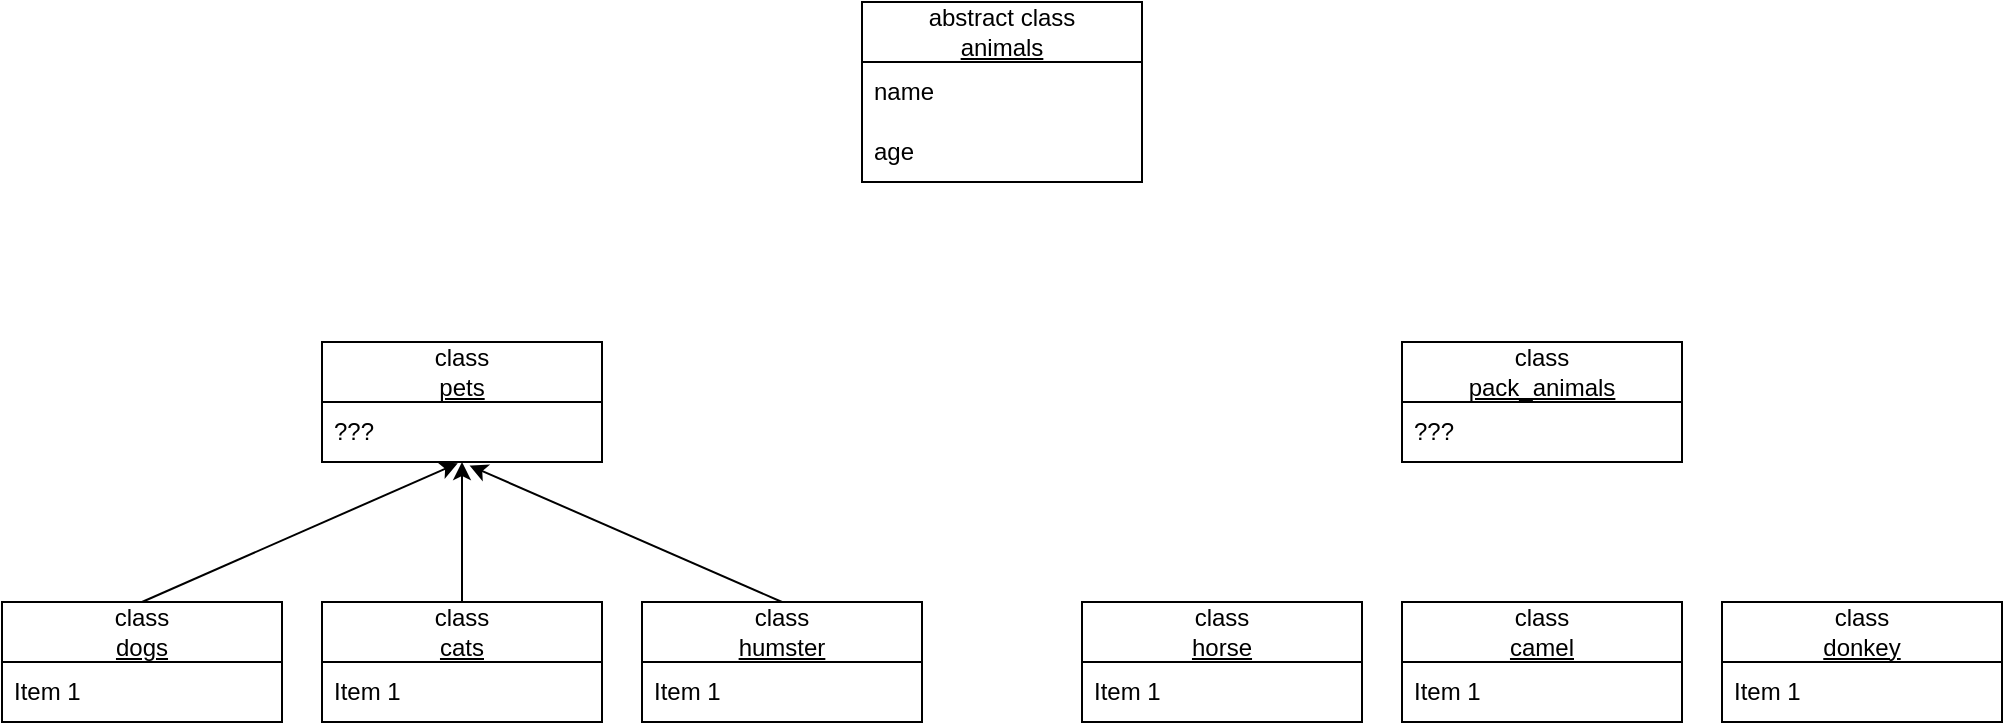 <mxfile version="21.1.8" type="github">
  <diagram name="Page-1" id="QW2edVtM4x1Y-tCMq49f">
    <mxGraphModel dx="1938" dy="680" grid="1" gridSize="10" guides="1" tooltips="1" connect="1" arrows="1" fold="1" page="1" pageScale="1" pageWidth="827" pageHeight="1169" math="0" shadow="0">
      <root>
        <mxCell id="0" />
        <mxCell id="1" parent="0" />
        <mxCell id="9PZWjTOa6fIL-mQ5FGQS-2" value="abstract class&lt;br&gt;&lt;u&gt;animals&lt;/u&gt;" style="swimlane;fontStyle=0;childLayout=stackLayout;horizontal=1;startSize=30;horizontalStack=0;resizeParent=1;resizeParentMax=0;resizeLast=0;collapsible=1;marginBottom=0;whiteSpace=wrap;html=1;" vertex="1" parent="1">
          <mxGeometry x="390" y="60" width="140" height="90" as="geometry" />
        </mxCell>
        <mxCell id="9PZWjTOa6fIL-mQ5FGQS-3" value="name" style="text;strokeColor=none;fillColor=none;align=left;verticalAlign=middle;spacingLeft=4;spacingRight=4;overflow=hidden;points=[[0,0.5],[1,0.5]];portConstraint=eastwest;rotatable=0;whiteSpace=wrap;html=1;" vertex="1" parent="9PZWjTOa6fIL-mQ5FGQS-2">
          <mxGeometry y="30" width="140" height="30" as="geometry" />
        </mxCell>
        <mxCell id="9PZWjTOa6fIL-mQ5FGQS-4" value="age" style="text;strokeColor=none;fillColor=none;align=left;verticalAlign=middle;spacingLeft=4;spacingRight=4;overflow=hidden;points=[[0,0.5],[1,0.5]];portConstraint=eastwest;rotatable=0;whiteSpace=wrap;html=1;" vertex="1" parent="9PZWjTOa6fIL-mQ5FGQS-2">
          <mxGeometry y="60" width="140" height="30" as="geometry" />
        </mxCell>
        <mxCell id="9PZWjTOa6fIL-mQ5FGQS-6" value="class&lt;br&gt;&lt;u&gt;pets&lt;/u&gt;" style="swimlane;fontStyle=0;childLayout=stackLayout;horizontal=1;startSize=30;horizontalStack=0;resizeParent=1;resizeParentMax=0;resizeLast=0;collapsible=1;marginBottom=0;whiteSpace=wrap;html=1;" vertex="1" parent="1">
          <mxGeometry x="120" y="230" width="140" height="60" as="geometry" />
        </mxCell>
        <mxCell id="9PZWjTOa6fIL-mQ5FGQS-8" value="???" style="text;strokeColor=none;fillColor=none;align=left;verticalAlign=middle;spacingLeft=4;spacingRight=4;overflow=hidden;points=[[0,0.5],[1,0.5]];portConstraint=eastwest;rotatable=0;whiteSpace=wrap;html=1;" vertex="1" parent="9PZWjTOa6fIL-mQ5FGQS-6">
          <mxGeometry y="30" width="140" height="30" as="geometry" />
        </mxCell>
        <mxCell id="9PZWjTOa6fIL-mQ5FGQS-10" value="class&lt;br&gt;&lt;u&gt;dogs&lt;/u&gt;" style="swimlane;fontStyle=0;childLayout=stackLayout;horizontal=1;startSize=30;horizontalStack=0;resizeParent=1;resizeParentMax=0;resizeLast=0;collapsible=1;marginBottom=0;whiteSpace=wrap;html=1;" vertex="1" parent="1">
          <mxGeometry x="-40" y="360" width="140" height="60" as="geometry" />
        </mxCell>
        <mxCell id="9PZWjTOa6fIL-mQ5FGQS-11" value="Item 1" style="text;strokeColor=none;fillColor=none;align=left;verticalAlign=middle;spacingLeft=4;spacingRight=4;overflow=hidden;points=[[0,0.5],[1,0.5]];portConstraint=eastwest;rotatable=0;whiteSpace=wrap;html=1;" vertex="1" parent="9PZWjTOa6fIL-mQ5FGQS-10">
          <mxGeometry y="30" width="140" height="30" as="geometry" />
        </mxCell>
        <mxCell id="9PZWjTOa6fIL-mQ5FGQS-14" value="class&lt;br&gt;&lt;u&gt;cats&lt;/u&gt;" style="swimlane;fontStyle=0;childLayout=stackLayout;horizontal=1;startSize=30;horizontalStack=0;resizeParent=1;resizeParentMax=0;resizeLast=0;collapsible=1;marginBottom=0;whiteSpace=wrap;html=1;" vertex="1" parent="1">
          <mxGeometry x="120" y="360" width="140" height="60" as="geometry" />
        </mxCell>
        <mxCell id="9PZWjTOa6fIL-mQ5FGQS-15" value="Item 1" style="text;strokeColor=none;fillColor=none;align=left;verticalAlign=middle;spacingLeft=4;spacingRight=4;overflow=hidden;points=[[0,0.5],[1,0.5]];portConstraint=eastwest;rotatable=0;whiteSpace=wrap;html=1;" vertex="1" parent="9PZWjTOa6fIL-mQ5FGQS-14">
          <mxGeometry y="30" width="140" height="30" as="geometry" />
        </mxCell>
        <mxCell id="9PZWjTOa6fIL-mQ5FGQS-20" value="class&lt;br&gt;&lt;u&gt;humster&lt;/u&gt;" style="swimlane;fontStyle=0;childLayout=stackLayout;horizontal=1;startSize=30;horizontalStack=0;resizeParent=1;resizeParentMax=0;resizeLast=0;collapsible=1;marginBottom=0;whiteSpace=wrap;html=1;" vertex="1" parent="1">
          <mxGeometry x="280" y="360" width="140" height="60" as="geometry" />
        </mxCell>
        <mxCell id="9PZWjTOa6fIL-mQ5FGQS-21" value="Item 1" style="text;strokeColor=none;fillColor=none;align=left;verticalAlign=middle;spacingLeft=4;spacingRight=4;overflow=hidden;points=[[0,0.5],[1,0.5]];portConstraint=eastwest;rotatable=0;whiteSpace=wrap;html=1;" vertex="1" parent="9PZWjTOa6fIL-mQ5FGQS-20">
          <mxGeometry y="30" width="140" height="30" as="geometry" />
        </mxCell>
        <mxCell id="9PZWjTOa6fIL-mQ5FGQS-22" value="class&lt;br&gt;&lt;u&gt;pack_animals&lt;/u&gt;" style="swimlane;fontStyle=0;childLayout=stackLayout;horizontal=1;startSize=30;horizontalStack=0;resizeParent=1;resizeParentMax=0;resizeLast=0;collapsible=1;marginBottom=0;whiteSpace=wrap;html=1;" vertex="1" parent="1">
          <mxGeometry x="660" y="230" width="140" height="60" as="geometry" />
        </mxCell>
        <mxCell id="9PZWjTOa6fIL-mQ5FGQS-23" value="???" style="text;strokeColor=none;fillColor=none;align=left;verticalAlign=middle;spacingLeft=4;spacingRight=4;overflow=hidden;points=[[0,0.5],[1,0.5]];portConstraint=eastwest;rotatable=0;whiteSpace=wrap;html=1;" vertex="1" parent="9PZWjTOa6fIL-mQ5FGQS-22">
          <mxGeometry y="30" width="140" height="30" as="geometry" />
        </mxCell>
        <mxCell id="9PZWjTOa6fIL-mQ5FGQS-24" value="class&lt;br&gt;&lt;u&gt;horse&lt;/u&gt;" style="swimlane;fontStyle=0;childLayout=stackLayout;horizontal=1;startSize=30;horizontalStack=0;resizeParent=1;resizeParentMax=0;resizeLast=0;collapsible=1;marginBottom=0;whiteSpace=wrap;html=1;" vertex="1" parent="1">
          <mxGeometry x="500" y="360" width="140" height="60" as="geometry" />
        </mxCell>
        <mxCell id="9PZWjTOa6fIL-mQ5FGQS-25" value="Item 1" style="text;strokeColor=none;fillColor=none;align=left;verticalAlign=middle;spacingLeft=4;spacingRight=4;overflow=hidden;points=[[0,0.5],[1,0.5]];portConstraint=eastwest;rotatable=0;whiteSpace=wrap;html=1;" vertex="1" parent="9PZWjTOa6fIL-mQ5FGQS-24">
          <mxGeometry y="30" width="140" height="30" as="geometry" />
        </mxCell>
        <mxCell id="9PZWjTOa6fIL-mQ5FGQS-26" value="class&lt;br&gt;&lt;u&gt;camel&lt;/u&gt;" style="swimlane;fontStyle=0;childLayout=stackLayout;horizontal=1;startSize=30;horizontalStack=0;resizeParent=1;resizeParentMax=0;resizeLast=0;collapsible=1;marginBottom=0;whiteSpace=wrap;html=1;" vertex="1" parent="1">
          <mxGeometry x="660" y="360" width="140" height="60" as="geometry" />
        </mxCell>
        <mxCell id="9PZWjTOa6fIL-mQ5FGQS-27" value="Item 1" style="text;strokeColor=none;fillColor=none;align=left;verticalAlign=middle;spacingLeft=4;spacingRight=4;overflow=hidden;points=[[0,0.5],[1,0.5]];portConstraint=eastwest;rotatable=0;whiteSpace=wrap;html=1;" vertex="1" parent="9PZWjTOa6fIL-mQ5FGQS-26">
          <mxGeometry y="30" width="140" height="30" as="geometry" />
        </mxCell>
        <mxCell id="9PZWjTOa6fIL-mQ5FGQS-28" value="class&lt;br&gt;&lt;u&gt;donkey&lt;/u&gt;" style="swimlane;fontStyle=0;childLayout=stackLayout;horizontal=1;startSize=30;horizontalStack=0;resizeParent=1;resizeParentMax=0;resizeLast=0;collapsible=1;marginBottom=0;whiteSpace=wrap;html=1;" vertex="1" parent="1">
          <mxGeometry x="820" y="360" width="140" height="60" as="geometry" />
        </mxCell>
        <mxCell id="9PZWjTOa6fIL-mQ5FGQS-29" value="Item 1" style="text;strokeColor=none;fillColor=none;align=left;verticalAlign=middle;spacingLeft=4;spacingRight=4;overflow=hidden;points=[[0,0.5],[1,0.5]];portConstraint=eastwest;rotatable=0;whiteSpace=wrap;html=1;" vertex="1" parent="9PZWjTOa6fIL-mQ5FGQS-28">
          <mxGeometry y="30" width="140" height="30" as="geometry" />
        </mxCell>
        <mxCell id="9PZWjTOa6fIL-mQ5FGQS-34" value="" style="endArrow=classic;html=1;rounded=0;entryX=0.485;entryY=1.02;entryDx=0;entryDy=0;entryPerimeter=0;exitX=0.5;exitY=0;exitDx=0;exitDy=0;" edge="1" parent="1" source="9PZWjTOa6fIL-mQ5FGQS-10" target="9PZWjTOa6fIL-mQ5FGQS-8">
          <mxGeometry width="50" height="50" relative="1" as="geometry">
            <mxPoint x="290" y="450" as="sourcePoint" />
            <mxPoint x="340" y="400" as="targetPoint" />
          </mxGeometry>
        </mxCell>
        <mxCell id="9PZWjTOa6fIL-mQ5FGQS-35" value="" style="endArrow=classic;html=1;rounded=0;exitX=0.5;exitY=0;exitDx=0;exitDy=0;" edge="1" parent="1" source="9PZWjTOa6fIL-mQ5FGQS-14">
          <mxGeometry width="50" height="50" relative="1" as="geometry">
            <mxPoint x="290" y="450" as="sourcePoint" />
            <mxPoint x="190" y="290" as="targetPoint" />
          </mxGeometry>
        </mxCell>
        <mxCell id="9PZWjTOa6fIL-mQ5FGQS-36" value="" style="endArrow=classic;html=1;rounded=0;entryX=0.527;entryY=1.059;entryDx=0;entryDy=0;entryPerimeter=0;exitX=0.5;exitY=0;exitDx=0;exitDy=0;" edge="1" parent="1" source="9PZWjTOa6fIL-mQ5FGQS-20" target="9PZWjTOa6fIL-mQ5FGQS-8">
          <mxGeometry width="50" height="50" relative="1" as="geometry">
            <mxPoint x="40" y="370" as="sourcePoint" />
            <mxPoint x="198" y="301" as="targetPoint" />
          </mxGeometry>
        </mxCell>
      </root>
    </mxGraphModel>
  </diagram>
</mxfile>
